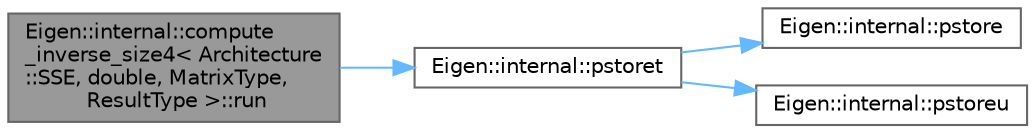 digraph "Eigen::internal::compute_inverse_size4&lt; Architecture::SSE, double, MatrixType, ResultType &gt;::run"
{
 // LATEX_PDF_SIZE
  bgcolor="transparent";
  edge [fontname=Helvetica,fontsize=10,labelfontname=Helvetica,labelfontsize=10];
  node [fontname=Helvetica,fontsize=10,shape=box,height=0.2,width=0.4];
  rankdir="LR";
  Node1 [id="Node000001",label="Eigen::internal::compute\l_inverse_size4\< Architecture\l::SSE, double, MatrixType,\l ResultType \>::run",height=0.2,width=0.4,color="gray40", fillcolor="grey60", style="filled", fontcolor="black",tooltip=" "];
  Node1 -> Node2 [id="edge1_Node000001_Node000002",color="steelblue1",style="solid",tooltip=" "];
  Node2 [id="Node000002",label="Eigen::internal::pstoret",height=0.2,width=0.4,color="grey40", fillcolor="white", style="filled",URL="$namespace_eigen_1_1internal.html#a8de0ba2d55374f1277e7266e1788b3db",tooltip=" "];
  Node2 -> Node3 [id="edge2_Node000002_Node000003",color="steelblue1",style="solid",tooltip=" "];
  Node3 [id="Node000003",label="Eigen::internal::pstore",height=0.2,width=0.4,color="grey40", fillcolor="white", style="filled",URL="$namespace_eigen_1_1internal.html#aaab57ef8d873301545ff0afbf2e28458",tooltip=" "];
  Node2 -> Node4 [id="edge3_Node000002_Node000004",color="steelblue1",style="solid",tooltip=" "];
  Node4 [id="Node000004",label="Eigen::internal::pstoreu",height=0.2,width=0.4,color="grey40", fillcolor="white", style="filled",URL="$namespace_eigen_1_1internal.html#abcb1c5d429335ed8c976a6b238287a2e",tooltip=" "];
}
